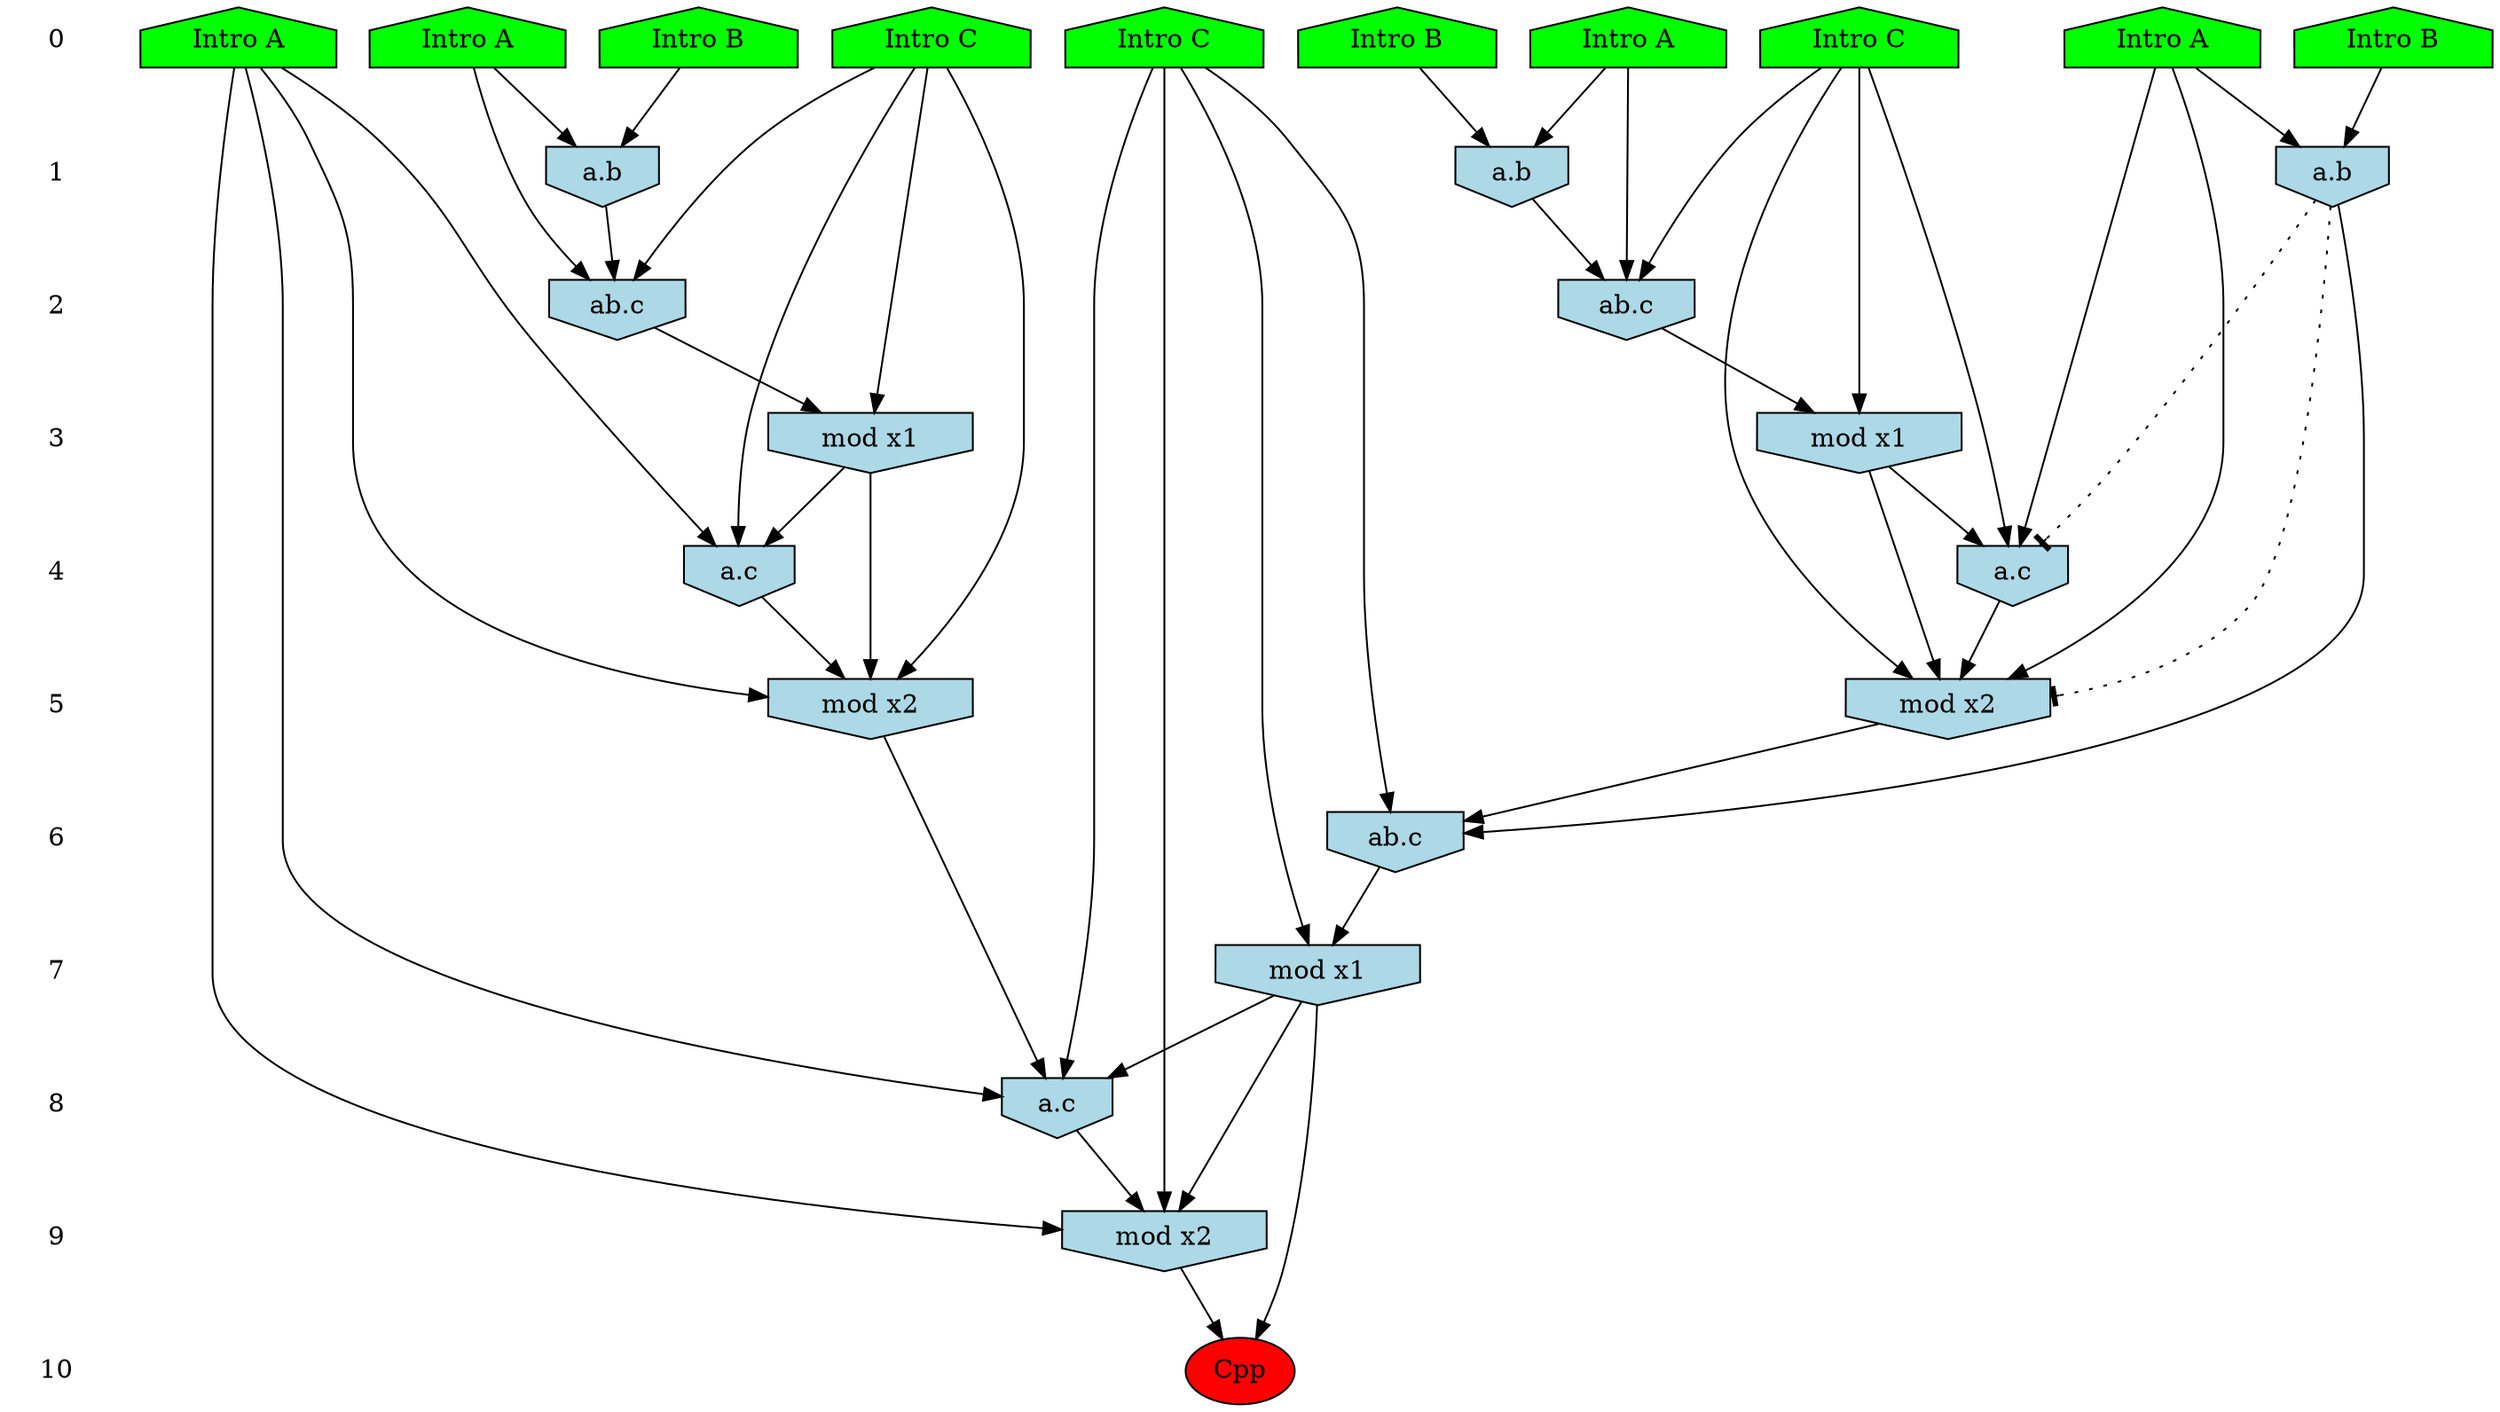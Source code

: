 /* Compression of 2 causal flows obtained in average at 1.481446E+01 t.u */
/* Compressed causal flows were: [2302;2548] */
digraph G{
 ranksep=.5 ; 
{ rank = same ; "0" [shape=plaintext] ; node_1 [label ="Intro B", shape=house, style=filled, fillcolor=green] ;
node_2 [label ="Intro A", shape=house, style=filled, fillcolor=green] ;
node_3 [label ="Intro A", shape=house, style=filled, fillcolor=green] ;
node_4 [label ="Intro A", shape=house, style=filled, fillcolor=green] ;
node_5 [label ="Intro A", shape=house, style=filled, fillcolor=green] ;
node_6 [label ="Intro B", shape=house, style=filled, fillcolor=green] ;
node_7 [label ="Intro B", shape=house, style=filled, fillcolor=green] ;
node_8 [label ="Intro C", shape=house, style=filled, fillcolor=green] ;
node_9 [label ="Intro C", shape=house, style=filled, fillcolor=green] ;
node_10 [label ="Intro C", shape=house, style=filled, fillcolor=green] ;
}
{ rank = same ; "1" [shape=plaintext] ; node_11 [label="a.b", shape=invhouse, style=filled, fillcolor = lightblue] ;
node_13 [label="a.b", shape=invhouse, style=filled, fillcolor = lightblue] ;
node_19 [label="a.b", shape=invhouse, style=filled, fillcolor = lightblue] ;
}
{ rank = same ; "2" [shape=plaintext] ; node_12 [label="ab.c", shape=invhouse, style=filled, fillcolor = lightblue] ;
node_15 [label="ab.c", shape=invhouse, style=filled, fillcolor = lightblue] ;
}
{ rank = same ; "3" [shape=plaintext] ; node_14 [label="mod x1", shape=invhouse, style=filled, fillcolor = lightblue] ;
node_16 [label="mod x1", shape=invhouse, style=filled, fillcolor = lightblue] ;
}
{ rank = same ; "4" [shape=plaintext] ; node_17 [label="a.c", shape=invhouse, style=filled, fillcolor = lightblue] ;
node_22 [label="a.c", shape=invhouse, style=filled, fillcolor = lightblue] ;
}
{ rank = same ; "5" [shape=plaintext] ; node_18 [label="mod x2", shape=invhouse, style=filled, fillcolor = lightblue] ;
node_23 [label="mod x2", shape=invhouse, style=filled, fillcolor = lightblue] ;
}
{ rank = same ; "6" [shape=plaintext] ; node_20 [label="ab.c", shape=invhouse, style=filled, fillcolor = lightblue] ;
}
{ rank = same ; "7" [shape=plaintext] ; node_21 [label="mod x1", shape=invhouse, style=filled, fillcolor = lightblue] ;
}
{ rank = same ; "8" [shape=plaintext] ; node_24 [label="a.c", shape=invhouse, style=filled, fillcolor = lightblue] ;
}
{ rank = same ; "9" [shape=plaintext] ; node_25 [label="mod x2", shape=invhouse, style=filled, fillcolor = lightblue] ;
}
{ rank = same ; "10" [shape=plaintext] ; node_26 [label ="Cpp", style=filled, fillcolor=red] ;
}
"0" -> "1" [style="invis"]; 
"1" -> "2" [style="invis"]; 
"2" -> "3" [style="invis"]; 
"3" -> "4" [style="invis"]; 
"4" -> "5" [style="invis"]; 
"5" -> "6" [style="invis"]; 
"6" -> "7" [style="invis"]; 
"7" -> "8" [style="invis"]; 
"8" -> "9" [style="invis"]; 
"9" -> "10" [style="invis"]; 
node_1 -> node_11
node_2 -> node_11
node_2 -> node_12
node_9 -> node_12
node_11 -> node_12
node_4 -> node_13
node_6 -> node_13
node_9 -> node_14
node_12 -> node_14
node_4 -> node_15
node_10 -> node_15
node_13 -> node_15
node_10 -> node_16
node_15 -> node_16
node_5 -> node_17
node_10 -> node_17
node_16 -> node_17
node_5 -> node_18
node_10 -> node_18
node_16 -> node_18
node_17 -> node_18
node_5 -> node_19
node_7 -> node_19
node_8 -> node_20
node_18 -> node_20
node_19 -> node_20
node_8 -> node_21
node_20 -> node_21
node_3 -> node_22
node_9 -> node_22
node_14 -> node_22
node_3 -> node_23
node_9 -> node_23
node_14 -> node_23
node_22 -> node_23
node_3 -> node_24
node_8 -> node_24
node_21 -> node_24
node_23 -> node_24
node_3 -> node_25
node_8 -> node_25
node_21 -> node_25
node_24 -> node_25
node_21 -> node_26
node_25 -> node_26
node_19 -> node_18 [style=dotted, arrowhead = tee] 
node_19 -> node_17 [style=dotted, arrowhead = tee] 
}
/*
 Dot generation time: 0.001289
*/